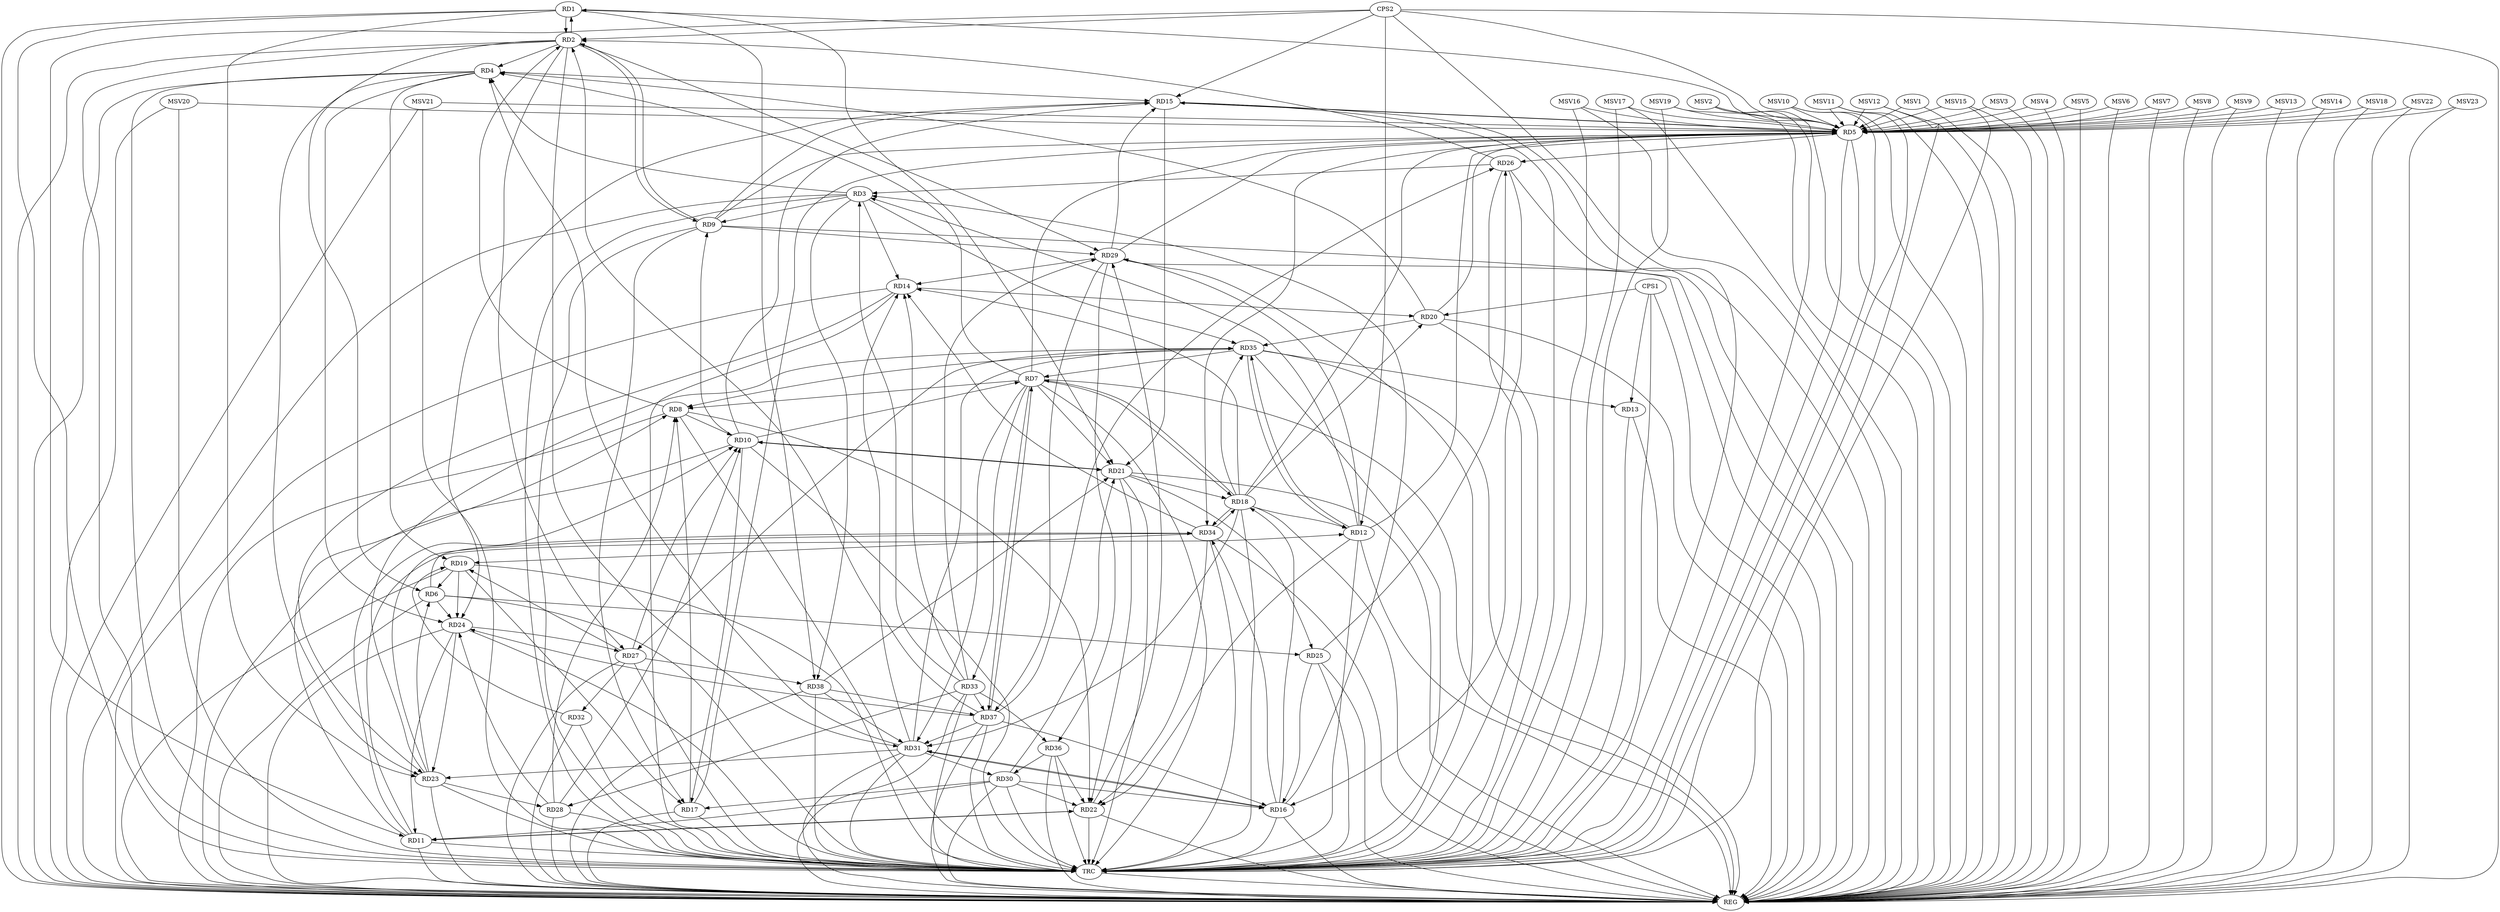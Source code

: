 strict digraph G {
  RD1 [ label="RD1" ];
  RD2 [ label="RD2" ];
  RD3 [ label="RD3" ];
  RD4 [ label="RD4" ];
  RD5 [ label="RD5" ];
  RD6 [ label="RD6" ];
  RD7 [ label="RD7" ];
  RD8 [ label="RD8" ];
  RD9 [ label="RD9" ];
  RD10 [ label="RD10" ];
  RD11 [ label="RD11" ];
  RD12 [ label="RD12" ];
  RD13 [ label="RD13" ];
  RD14 [ label="RD14" ];
  RD15 [ label="RD15" ];
  RD16 [ label="RD16" ];
  RD17 [ label="RD17" ];
  RD18 [ label="RD18" ];
  RD19 [ label="RD19" ];
  RD20 [ label="RD20" ];
  RD21 [ label="RD21" ];
  RD22 [ label="RD22" ];
  RD23 [ label="RD23" ];
  RD24 [ label="RD24" ];
  RD25 [ label="RD25" ];
  RD26 [ label="RD26" ];
  RD27 [ label="RD27" ];
  RD28 [ label="RD28" ];
  RD29 [ label="RD29" ];
  RD30 [ label="RD30" ];
  RD31 [ label="RD31" ];
  RD32 [ label="RD32" ];
  RD33 [ label="RD33" ];
  RD34 [ label="RD34" ];
  RD35 [ label="RD35" ];
  RD36 [ label="RD36" ];
  RD37 [ label="RD37" ];
  RD38 [ label="RD38" ];
  CPS1 [ label="CPS1" ];
  CPS2 [ label="CPS2" ];
  REG [ label="REG" ];
  TRC [ label="TRC" ];
  MSV1 [ label="MSV1" ];
  MSV2 [ label="MSV2" ];
  MSV3 [ label="MSV3" ];
  MSV4 [ label="MSV4" ];
  MSV5 [ label="MSV5" ];
  MSV6 [ label="MSV6" ];
  MSV7 [ label="MSV7" ];
  MSV8 [ label="MSV8" ];
  MSV9 [ label="MSV9" ];
  MSV10 [ label="MSV10" ];
  MSV11 [ label="MSV11" ];
  MSV12 [ label="MSV12" ];
  MSV13 [ label="MSV13" ];
  MSV14 [ label="MSV14" ];
  MSV15 [ label="MSV15" ];
  MSV16 [ label="MSV16" ];
  MSV17 [ label="MSV17" ];
  MSV18 [ label="MSV18" ];
  MSV19 [ label="MSV19" ];
  MSV20 [ label="MSV20" ];
  MSV21 [ label="MSV21" ];
  MSV22 [ label="MSV22" ];
  MSV23 [ label="MSV23" ];
  RD1 -> RD2;
  RD2 -> RD1;
  RD5 -> RD1;
  RD1 -> RD21;
  RD1 -> RD23;
  RD1 -> RD38;
  RD2 -> RD4;
  RD2 -> RD6;
  RD8 -> RD2;
  RD2 -> RD9;
  RD9 -> RD2;
  RD26 -> RD2;
  RD2 -> RD27;
  RD2 -> RD29;
  RD2 -> RD31;
  RD37 -> RD2;
  RD3 -> RD4;
  RD3 -> RD9;
  RD12 -> RD3;
  RD3 -> RD14;
  RD16 -> RD3;
  RD26 -> RD3;
  RD33 -> RD3;
  RD3 -> RD35;
  RD3 -> RD38;
  RD7 -> RD4;
  RD4 -> RD15;
  RD4 -> RD19;
  RD20 -> RD4;
  RD4 -> RD23;
  RD4 -> RD24;
  RD31 -> RD4;
  RD7 -> RD5;
  RD9 -> RD5;
  RD12 -> RD5;
  RD5 -> RD15;
  RD15 -> RD5;
  RD17 -> RD5;
  RD18 -> RD5;
  RD20 -> RD5;
  RD5 -> RD26;
  RD29 -> RD5;
  RD5 -> RD34;
  RD19 -> RD6;
  RD23 -> RD6;
  RD6 -> RD24;
  RD6 -> RD25;
  RD6 -> RD34;
  RD7 -> RD8;
  RD10 -> RD7;
  RD7 -> RD18;
  RD18 -> RD7;
  RD7 -> RD21;
  RD7 -> RD31;
  RD7 -> RD33;
  RD35 -> RD7;
  RD7 -> RD37;
  RD37 -> RD7;
  RD8 -> RD10;
  RD11 -> RD8;
  RD17 -> RD8;
  RD8 -> RD22;
  RD28 -> RD8;
  RD35 -> RD8;
  RD10 -> RD9;
  RD9 -> RD15;
  RD9 -> RD17;
  RD9 -> RD29;
  RD11 -> RD10;
  RD10 -> RD15;
  RD10 -> RD17;
  RD10 -> RD21;
  RD21 -> RD10;
  RD27 -> RD10;
  RD28 -> RD10;
  RD11 -> RD12;
  RD11 -> RD22;
  RD22 -> RD11;
  RD24 -> RD11;
  RD30 -> RD11;
  RD18 -> RD12;
  RD12 -> RD22;
  RD12 -> RD29;
  RD12 -> RD35;
  RD35 -> RD12;
  RD35 -> RD13;
  RD18 -> RD14;
  RD14 -> RD20;
  RD14 -> RD23;
  RD29 -> RD14;
  RD31 -> RD14;
  RD33 -> RD14;
  RD34 -> RD14;
  RD15 -> RD21;
  RD15 -> RD24;
  RD29 -> RD15;
  RD16 -> RD18;
  RD25 -> RD16;
  RD26 -> RD16;
  RD30 -> RD16;
  RD16 -> RD31;
  RD31 -> RD16;
  RD16 -> RD34;
  RD37 -> RD16;
  RD19 -> RD17;
  RD30 -> RD17;
  RD18 -> RD20;
  RD21 -> RD18;
  RD18 -> RD31;
  RD18 -> RD34;
  RD34 -> RD18;
  RD18 -> RD35;
  RD19 -> RD24;
  RD27 -> RD19;
  RD32 -> RD19;
  RD34 -> RD19;
  RD20 -> RD35;
  RD21 -> RD22;
  RD21 -> RD25;
  RD30 -> RD21;
  RD38 -> RD21;
  RD22 -> RD29;
  RD30 -> RD22;
  RD34 -> RD22;
  RD36 -> RD22;
  RD24 -> RD23;
  RD23 -> RD28;
  RD31 -> RD23;
  RD23 -> RD34;
  RD23 -> RD35;
  RD24 -> RD27;
  RD28 -> RD24;
  RD37 -> RD24;
  RD25 -> RD26;
  RD37 -> RD26;
  RD27 -> RD32;
  RD35 -> RD27;
  RD27 -> RD38;
  RD33 -> RD28;
  RD33 -> RD29;
  RD29 -> RD36;
  RD29 -> RD37;
  RD31 -> RD30;
  RD36 -> RD30;
  RD31 -> RD35;
  RD37 -> RD31;
  RD38 -> RD31;
  RD33 -> RD36;
  RD33 -> RD37;
  RD38 -> RD37;
  CPS1 -> RD13;
  CPS1 -> RD20;
  CPS2 -> RD15;
  CPS2 -> RD11;
  CPS2 -> RD2;
  CPS2 -> RD5;
  CPS2 -> RD12;
  RD1 -> REG;
  RD2 -> REG;
  RD3 -> REG;
  RD4 -> REG;
  RD5 -> REG;
  RD6 -> REG;
  RD7 -> REG;
  RD8 -> REG;
  RD9 -> REG;
  RD10 -> REG;
  RD11 -> REG;
  RD12 -> REG;
  RD13 -> REG;
  RD14 -> REG;
  RD15 -> REG;
  RD16 -> REG;
  RD17 -> REG;
  RD18 -> REG;
  RD19 -> REG;
  RD20 -> REG;
  RD21 -> REG;
  RD22 -> REG;
  RD23 -> REG;
  RD24 -> REG;
  RD25 -> REG;
  RD26 -> REG;
  RD27 -> REG;
  RD28 -> REG;
  RD29 -> REG;
  RD30 -> REG;
  RD31 -> REG;
  RD32 -> REG;
  RD33 -> REG;
  RD34 -> REG;
  RD35 -> REG;
  RD36 -> REG;
  RD37 -> REG;
  RD38 -> REG;
  CPS1 -> REG;
  CPS2 -> REG;
  RD1 -> TRC;
  RD2 -> TRC;
  RD3 -> TRC;
  RD4 -> TRC;
  RD5 -> TRC;
  RD6 -> TRC;
  RD7 -> TRC;
  RD8 -> TRC;
  RD9 -> TRC;
  RD10 -> TRC;
  RD11 -> TRC;
  RD12 -> TRC;
  RD13 -> TRC;
  RD14 -> TRC;
  RD15 -> TRC;
  RD16 -> TRC;
  RD17 -> TRC;
  RD18 -> TRC;
  RD19 -> TRC;
  RD20 -> TRC;
  RD21 -> TRC;
  RD22 -> TRC;
  RD23 -> TRC;
  RD24 -> TRC;
  RD25 -> TRC;
  RD26 -> TRC;
  RD27 -> TRC;
  RD28 -> TRC;
  RD29 -> TRC;
  RD30 -> TRC;
  RD31 -> TRC;
  RD32 -> TRC;
  RD33 -> TRC;
  RD34 -> TRC;
  RD35 -> TRC;
  RD36 -> TRC;
  RD37 -> TRC;
  RD38 -> TRC;
  CPS1 -> TRC;
  CPS2 -> TRC;
  TRC -> REG;
  MSV1 -> RD5;
  MSV2 -> RD5;
  MSV3 -> RD5;
  MSV1 -> REG;
  MSV2 -> REG;
  MSV2 -> TRC;
  MSV3 -> REG;
  MSV4 -> RD5;
  MSV5 -> RD5;
  MSV6 -> RD5;
  MSV7 -> RD5;
  MSV4 -> REG;
  MSV5 -> REG;
  MSV6 -> REG;
  MSV7 -> REG;
  MSV8 -> RD5;
  MSV9 -> RD5;
  MSV10 -> RD5;
  MSV11 -> RD5;
  MSV8 -> REG;
  MSV9 -> REG;
  MSV10 -> REG;
  MSV10 -> TRC;
  MSV11 -> REG;
  MSV11 -> TRC;
  MSV12 -> RD5;
  MSV12 -> REG;
  MSV12 -> TRC;
  MSV13 -> RD5;
  MSV13 -> REG;
  MSV14 -> RD5;
  MSV15 -> RD5;
  MSV16 -> RD5;
  MSV14 -> REG;
  MSV15 -> REG;
  MSV15 -> TRC;
  MSV16 -> REG;
  MSV16 -> TRC;
  MSV17 -> RD5;
  MSV17 -> REG;
  MSV17 -> TRC;
  MSV18 -> RD5;
  MSV18 -> REG;
  MSV19 -> RD5;
  MSV20 -> RD5;
  MSV21 -> RD5;
  MSV19 -> REG;
  MSV19 -> TRC;
  MSV20 -> REG;
  MSV20 -> TRC;
  MSV21 -> REG;
  MSV21 -> TRC;
  MSV22 -> RD5;
  MSV23 -> RD5;
  MSV22 -> REG;
  MSV23 -> REG;
}
